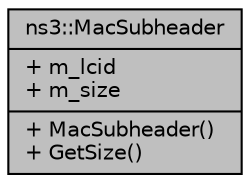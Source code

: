 digraph "ns3::MacSubheader"
{
  edge [fontname="Helvetica",fontsize="10",labelfontname="Helvetica",labelfontsize="10"];
  node [fontname="Helvetica",fontsize="10",shape=record];
  Node1 [label="{ns3::MacSubheader\n|+ m_lcid\l+ m_size\l|+ MacSubheader()\l+ GetSize()\l}",height=0.2,width=0.4,color="black", fillcolor="grey75", style="filled", fontcolor="black"];
}
